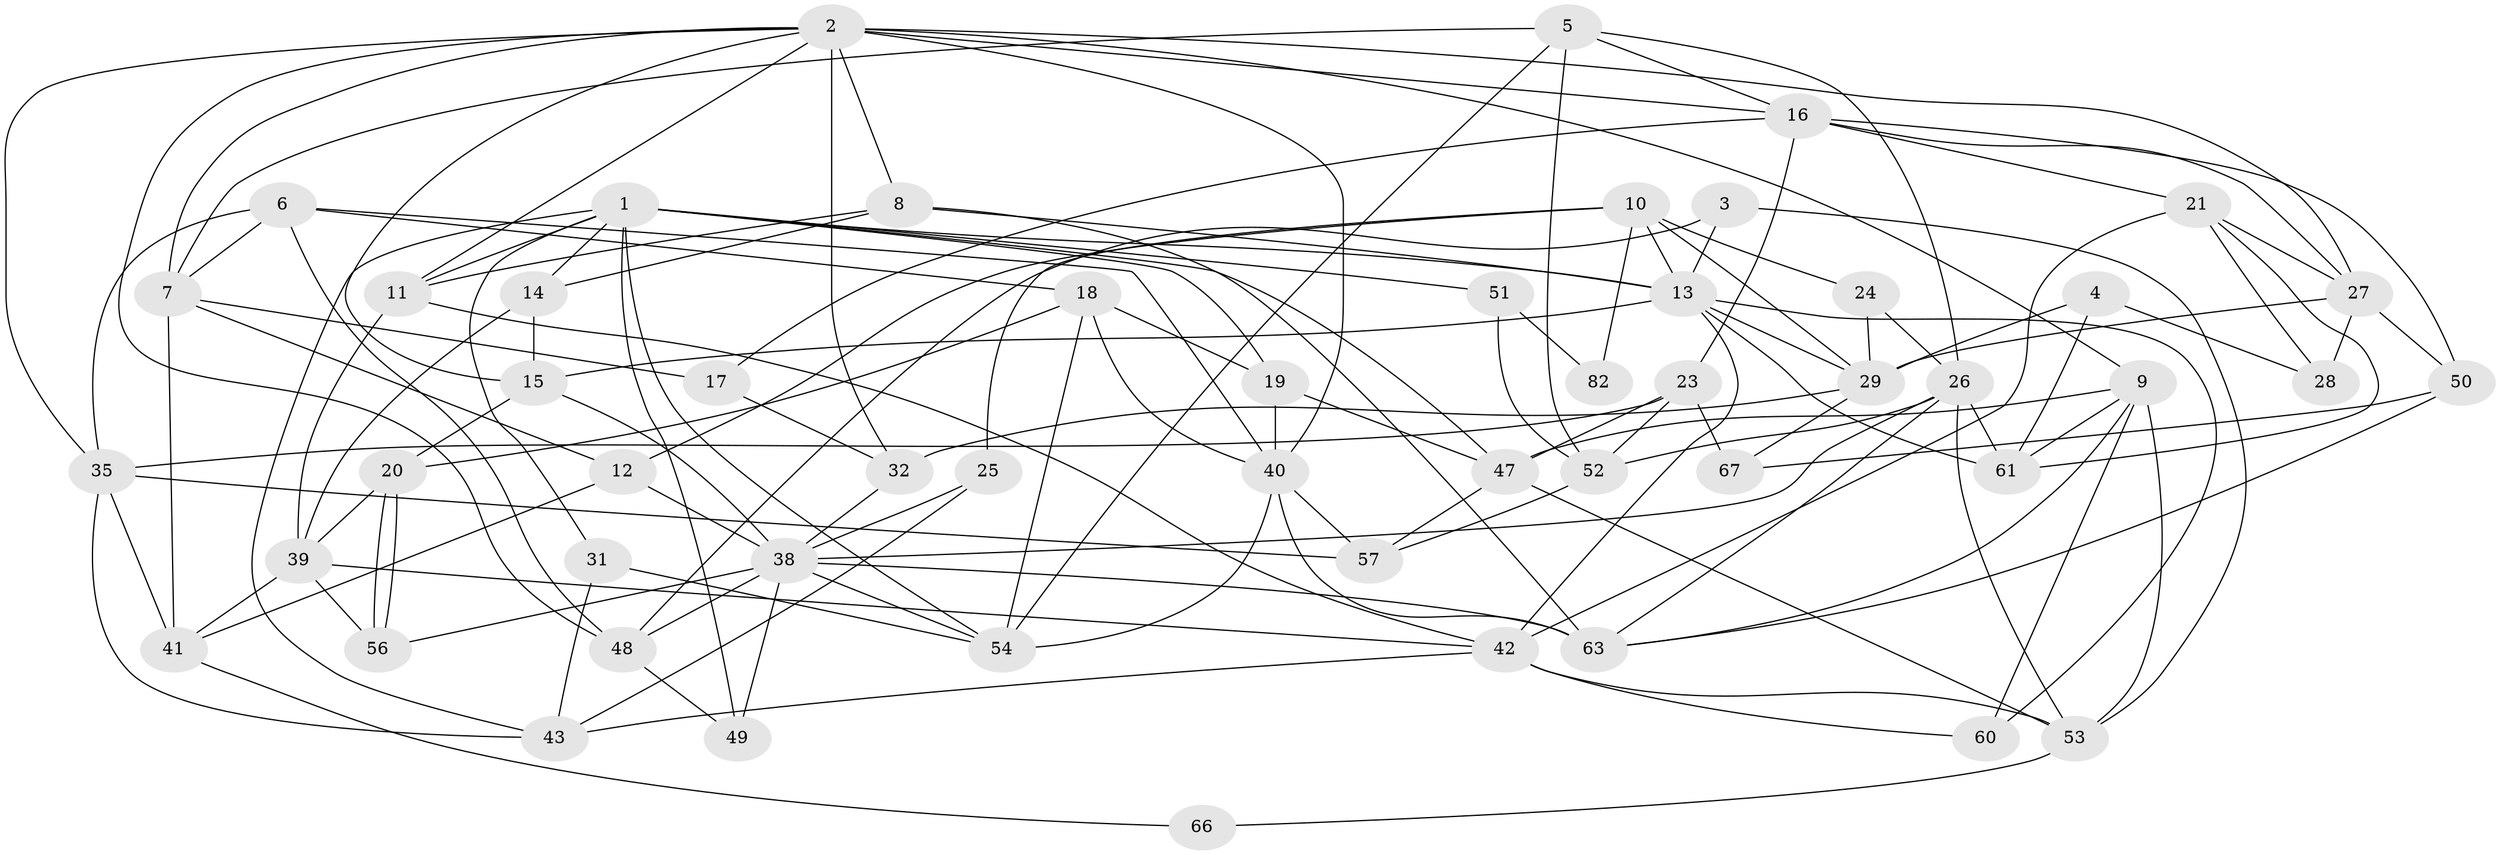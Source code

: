 // original degree distribution, {6: 0.04597701149425287, 8: 0.011494252873563218, 3: 0.3333333333333333, 4: 0.2988505747126437, 5: 0.20689655172413793, 7: 0.022988505747126436, 2: 0.06896551724137931, 9: 0.011494252873563218}
// Generated by graph-tools (version 1.1) at 2025/41/03/06/25 10:41:55]
// undirected, 53 vertices, 135 edges
graph export_dot {
graph [start="1"]
  node [color=gray90,style=filled];
  1 [super="+81"];
  2 [super="+84"];
  3;
  4;
  5 [super="+80"];
  6 [super="+72"];
  7;
  8 [super="+68"];
  9 [super="+34"];
  10 [super="+78"];
  11 [super="+37"];
  12 [super="+79"];
  13 [super="+22"];
  14 [super="+69"];
  15;
  16 [super="+87"];
  17;
  18 [super="+71"];
  19;
  20 [super="+74"];
  21 [super="+77"];
  23 [super="+75"];
  24;
  25 [super="+30"];
  26 [super="+70"];
  27 [super="+45"];
  28 [super="+33"];
  29 [super="+36"];
  31;
  32;
  35 [super="+44"];
  38 [super="+46"];
  39 [super="+64"];
  40 [super="+58"];
  41;
  42 [super="+62"];
  43;
  47 [super="+65"];
  48 [super="+55"];
  49;
  50;
  51;
  52 [super="+85"];
  53 [super="+83"];
  54 [super="+59"];
  56;
  57 [super="+76"];
  60;
  61;
  63 [super="+73"];
  66;
  67 [super="+86"];
  82;
  1 -- 13;
  1 -- 43;
  1 -- 51;
  1 -- 49;
  1 -- 19;
  1 -- 11;
  1 -- 31;
  1 -- 47;
  1 -- 14;
  1 -- 54;
  2 -- 32;
  2 -- 7;
  2 -- 8;
  2 -- 9;
  2 -- 16;
  2 -- 35;
  2 -- 40;
  2 -- 27;
  2 -- 15;
  2 -- 48;
  2 -- 11;
  3 -- 48;
  3 -- 13;
  3 -- 53;
  4 -- 29;
  4 -- 61;
  4 -- 28;
  5 -- 54;
  5 -- 7;
  5 -- 16;
  5 -- 26;
  5 -- 52;
  6 -- 35;
  6 -- 40;
  6 -- 48;
  6 -- 7;
  6 -- 18;
  7 -- 17;
  7 -- 41;
  7 -- 12;
  8 -- 63 [weight=2];
  8 -- 13;
  8 -- 14;
  8 -- 11;
  9 -- 63;
  9 -- 47;
  9 -- 61;
  9 -- 60;
  9 -- 53;
  10 -- 13;
  10 -- 12;
  10 -- 24;
  10 -- 82;
  10 -- 25;
  10 -- 29;
  11 -- 39;
  11 -- 42;
  12 -- 38;
  12 -- 41;
  13 -- 15;
  13 -- 29 [weight=2];
  13 -- 61;
  13 -- 60;
  13 -- 42;
  14 -- 15;
  14 -- 39;
  15 -- 38;
  15 -- 20;
  16 -- 27;
  16 -- 21;
  16 -- 17;
  16 -- 50;
  16 -- 23;
  17 -- 32;
  18 -- 54;
  18 -- 19;
  18 -- 20;
  18 -- 40;
  19 -- 40;
  19 -- 47;
  20 -- 56;
  20 -- 56;
  20 -- 39;
  21 -- 42;
  21 -- 61;
  21 -- 27;
  21 -- 28;
  23 -- 35;
  23 -- 47;
  23 -- 52 [weight=2];
  23 -- 67;
  24 -- 29;
  24 -- 26;
  25 -- 43;
  25 -- 38 [weight=2];
  26 -- 38;
  26 -- 61;
  26 -- 63;
  26 -- 52;
  26 -- 53;
  27 -- 28;
  27 -- 50;
  27 -- 29;
  29 -- 32;
  29 -- 67 [weight=2];
  31 -- 43;
  31 -- 54;
  32 -- 38;
  35 -- 43;
  35 -- 57;
  35 -- 41;
  38 -- 49;
  38 -- 56;
  38 -- 48;
  38 -- 54;
  38 -- 63;
  39 -- 41;
  39 -- 42;
  39 -- 56;
  40 -- 54;
  40 -- 63;
  40 -- 57;
  41 -- 66;
  42 -- 60;
  42 -- 43;
  42 -- 53;
  47 -- 53;
  47 -- 57;
  48 -- 49;
  50 -- 63;
  50 -- 67;
  51 -- 82;
  51 -- 52;
  52 -- 57;
  53 -- 66;
}
